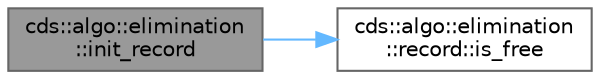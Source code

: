 digraph "cds::algo::elimination::init_record"
{
 // LATEX_PDF_SIZE
  bgcolor="transparent";
  edge [fontname=Helvetica,fontsize=10,labelfontname=Helvetica,labelfontsize=10];
  node [fontname=Helvetica,fontsize=10,shape=box,height=0.2,width=0.4];
  rankdir="LR";
  Node1 [id="Node000001",label="cds::algo::elimination\l::init_record",height=0.2,width=0.4,color="gray40", fillcolor="grey60", style="filled", fontcolor="black",tooltip="Acquires elimination record for the current thread"];
  Node1 -> Node2 [id="edge1_Node000001_Node000002",color="steelblue1",style="solid",tooltip=" "];
  Node2 [id="Node000002",label="cds::algo::elimination\l::record::is_free",height=0.2,width=0.4,color="grey40", fillcolor="white", style="filled",URL="$structcds_1_1algo_1_1elimination_1_1record.html#a79c78c4c1135ffa10b952f044a4c6821",tooltip="Checks if the record is free"];
}
